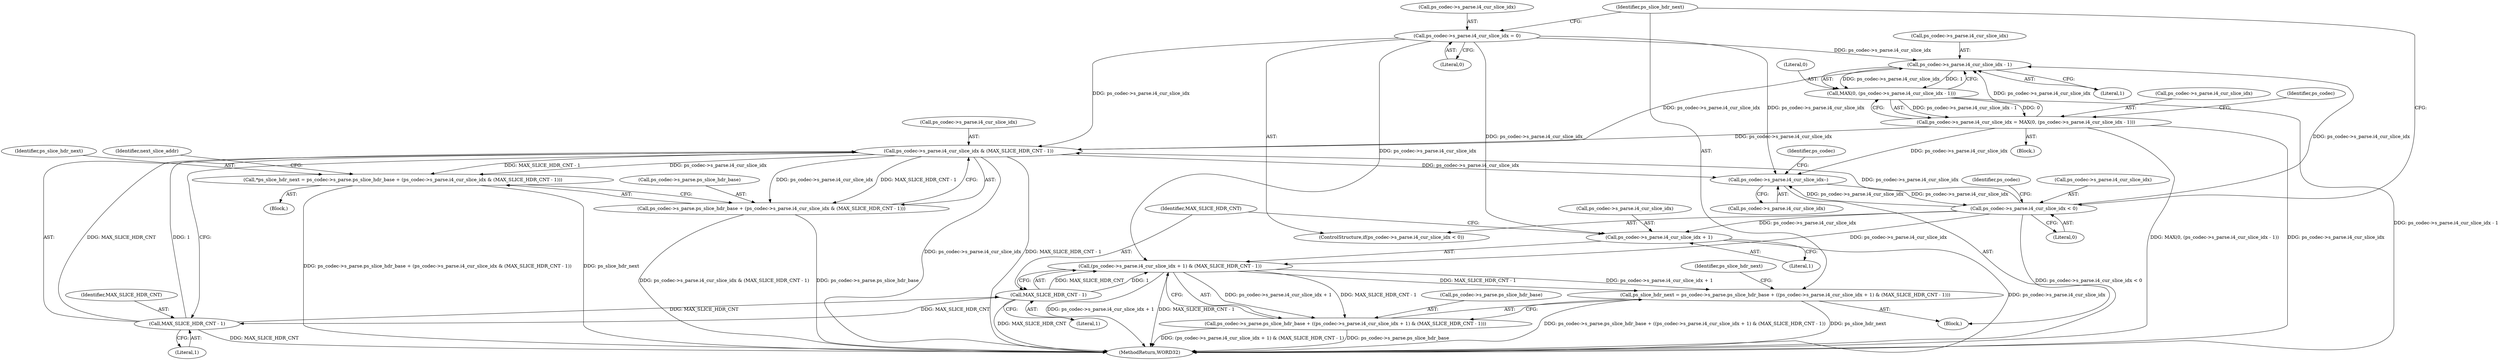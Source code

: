 digraph "0_Android_a33f6725d7e9f92330f995ce2dcf4faa33f6433f@pointer" {
"1001086" [label="(Call,ps_codec->s_parse.i4_cur_slice_idx - 1)"];
"1000806" [label="(Call,ps_codec->s_parse.i4_cur_slice_idx & (MAX_SLICE_HDR_CNT - 1))"];
"1001078" [label="(Call,ps_codec->s_parse.i4_cur_slice_idx = MAX(0, (ps_codec->s_parse.i4_cur_slice_idx - 1)))"];
"1001084" [label="(Call,MAX(0, (ps_codec->s_parse.i4_cur_slice_idx - 1)))"];
"1001086" [label="(Call,ps_codec->s_parse.i4_cur_slice_idx - 1)"];
"1001025" [label="(Call,ps_codec->s_parse.i4_cur_slice_idx = 0)"];
"1001018" [label="(Call,ps_codec->s_parse.i4_cur_slice_idx < 0)"];
"1001011" [label="(Call,ps_codec->s_parse.i4_cur_slice_idx--)"];
"1000812" [label="(Call,MAX_SLICE_HDR_CNT - 1)"];
"1001048" [label="(Call,MAX_SLICE_HDR_CNT - 1)"];
"1000798" [label="(Call,*ps_slice_hdr_next = ps_codec->s_parse.ps_slice_hdr_base + (ps_codec->s_parse.i4_cur_slice_idx & (MAX_SLICE_HDR_CNT - 1)))"];
"1000800" [label="(Call,ps_codec->s_parse.ps_slice_hdr_base + (ps_codec->s_parse.i4_cur_slice_idx & (MAX_SLICE_HDR_CNT - 1)))"];
"1001040" [label="(Call,(ps_codec->s_parse.i4_cur_slice_idx + 1) & (MAX_SLICE_HDR_CNT - 1))"];
"1001032" [label="(Call,ps_slice_hdr_next = ps_codec->s_parse.ps_slice_hdr_base + ((ps_codec->s_parse.i4_cur_slice_idx + 1) & (MAX_SLICE_HDR_CNT - 1)))"];
"1001034" [label="(Call,ps_codec->s_parse.ps_slice_hdr_base + ((ps_codec->s_parse.i4_cur_slice_idx + 1) & (MAX_SLICE_HDR_CNT - 1)))"];
"1001041" [label="(Call,ps_codec->s_parse.i4_cur_slice_idx + 1)"];
"1000813" [label="(Identifier,MAX_SLICE_HDR_CNT)"];
"1001050" [label="(Literal,1)"];
"1001009" [label="(Block,)"];
"1000817" [label="(Identifier,next_slice_addr)"];
"1001019" [label="(Call,ps_codec->s_parse.i4_cur_slice_idx)"];
"1001028" [label="(Identifier,ps_codec)"];
"1001035" [label="(Call,ps_codec->s_parse.ps_slice_hdr_base)"];
"1001011" [label="(Call,ps_codec->s_parse.i4_cur_slice_idx--)"];
"1001084" [label="(Call,MAX(0, (ps_codec->s_parse.i4_cur_slice_idx - 1)))"];
"1000798" [label="(Call,*ps_slice_hdr_next = ps_codec->s_parse.ps_slice_hdr_base + (ps_codec->s_parse.i4_cur_slice_idx & (MAX_SLICE_HDR_CNT - 1)))"];
"1001018" [label="(Call,ps_codec->s_parse.i4_cur_slice_idx < 0)"];
"1001085" [label="(Literal,0)"];
"1001077" [label="(Block,)"];
"1001031" [label="(Literal,0)"];
"1000814" [label="(Literal,1)"];
"1001048" [label="(Call,MAX_SLICE_HDR_CNT - 1)"];
"1001053" [label="(Identifier,ps_slice_hdr_next)"];
"1001086" [label="(Call,ps_codec->s_parse.i4_cur_slice_idx - 1)"];
"1001040" [label="(Call,(ps_codec->s_parse.i4_cur_slice_idx + 1) & (MAX_SLICE_HDR_CNT - 1))"];
"1001024" [label="(Literal,0)"];
"1001025" [label="(Call,ps_codec->s_parse.i4_cur_slice_idx = 0)"];
"1000806" [label="(Call,ps_codec->s_parse.i4_cur_slice_idx & (MAX_SLICE_HDR_CNT - 1))"];
"1001906" [label="(MethodReturn,WORD32)"];
"1001021" [label="(Identifier,ps_codec)"];
"1000799" [label="(Identifier,ps_slice_hdr_next)"];
"1001017" [label="(ControlStructure,if(ps_codec->s_parse.i4_cur_slice_idx < 0))"];
"1001078" [label="(Call,ps_codec->s_parse.i4_cur_slice_idx = MAX(0, (ps_codec->s_parse.i4_cur_slice_idx - 1)))"];
"1001079" [label="(Call,ps_codec->s_parse.i4_cur_slice_idx)"];
"1000796" [label="(Block,)"];
"1001092" [label="(Literal,1)"];
"1001041" [label="(Call,ps_codec->s_parse.i4_cur_slice_idx + 1)"];
"1001032" [label="(Call,ps_slice_hdr_next = ps_codec->s_parse.ps_slice_hdr_base + ((ps_codec->s_parse.i4_cur_slice_idx + 1) & (MAX_SLICE_HDR_CNT - 1)))"];
"1001033" [label="(Identifier,ps_slice_hdr_next)"];
"1001047" [label="(Literal,1)"];
"1001087" [label="(Call,ps_codec->s_parse.i4_cur_slice_idx)"];
"1001026" [label="(Call,ps_codec->s_parse.i4_cur_slice_idx)"];
"1001012" [label="(Call,ps_codec->s_parse.i4_cur_slice_idx)"];
"1000812" [label="(Call,MAX_SLICE_HDR_CNT - 1)"];
"1001049" [label="(Identifier,MAX_SLICE_HDR_CNT)"];
"1001042" [label="(Call,ps_codec->s_parse.i4_cur_slice_idx)"];
"1000800" [label="(Call,ps_codec->s_parse.ps_slice_hdr_base + (ps_codec->s_parse.i4_cur_slice_idx & (MAX_SLICE_HDR_CNT - 1)))"];
"1001034" [label="(Call,ps_codec->s_parse.ps_slice_hdr_base + ((ps_codec->s_parse.i4_cur_slice_idx + 1) & (MAX_SLICE_HDR_CNT - 1)))"];
"1001095" [label="(Identifier,ps_codec)"];
"1000801" [label="(Call,ps_codec->s_parse.ps_slice_hdr_base)"];
"1000807" [label="(Call,ps_codec->s_parse.i4_cur_slice_idx)"];
"1001086" -> "1001084"  [label="AST: "];
"1001086" -> "1001092"  [label="CFG: "];
"1001087" -> "1001086"  [label="AST: "];
"1001092" -> "1001086"  [label="AST: "];
"1001084" -> "1001086"  [label="CFG: "];
"1001086" -> "1001084"  [label="DDG: ps_codec->s_parse.i4_cur_slice_idx"];
"1001086" -> "1001084"  [label="DDG: 1"];
"1000806" -> "1001086"  [label="DDG: ps_codec->s_parse.i4_cur_slice_idx"];
"1001078" -> "1001086"  [label="DDG: ps_codec->s_parse.i4_cur_slice_idx"];
"1001025" -> "1001086"  [label="DDG: ps_codec->s_parse.i4_cur_slice_idx"];
"1001018" -> "1001086"  [label="DDG: ps_codec->s_parse.i4_cur_slice_idx"];
"1000806" -> "1000800"  [label="AST: "];
"1000806" -> "1000812"  [label="CFG: "];
"1000807" -> "1000806"  [label="AST: "];
"1000812" -> "1000806"  [label="AST: "];
"1000800" -> "1000806"  [label="CFG: "];
"1000806" -> "1001906"  [label="DDG: ps_codec->s_parse.i4_cur_slice_idx"];
"1000806" -> "1001906"  [label="DDG: MAX_SLICE_HDR_CNT - 1"];
"1000806" -> "1000798"  [label="DDG: ps_codec->s_parse.i4_cur_slice_idx"];
"1000806" -> "1000798"  [label="DDG: MAX_SLICE_HDR_CNT - 1"];
"1000806" -> "1000800"  [label="DDG: ps_codec->s_parse.i4_cur_slice_idx"];
"1000806" -> "1000800"  [label="DDG: MAX_SLICE_HDR_CNT - 1"];
"1001078" -> "1000806"  [label="DDG: ps_codec->s_parse.i4_cur_slice_idx"];
"1001025" -> "1000806"  [label="DDG: ps_codec->s_parse.i4_cur_slice_idx"];
"1001018" -> "1000806"  [label="DDG: ps_codec->s_parse.i4_cur_slice_idx"];
"1000812" -> "1000806"  [label="DDG: MAX_SLICE_HDR_CNT"];
"1000812" -> "1000806"  [label="DDG: 1"];
"1000806" -> "1001011"  [label="DDG: ps_codec->s_parse.i4_cur_slice_idx"];
"1001078" -> "1001077"  [label="AST: "];
"1001078" -> "1001084"  [label="CFG: "];
"1001079" -> "1001078"  [label="AST: "];
"1001084" -> "1001078"  [label="AST: "];
"1001095" -> "1001078"  [label="CFG: "];
"1001078" -> "1001906"  [label="DDG: MAX(0, (ps_codec->s_parse.i4_cur_slice_idx - 1))"];
"1001078" -> "1001906"  [label="DDG: ps_codec->s_parse.i4_cur_slice_idx"];
"1001078" -> "1001011"  [label="DDG: ps_codec->s_parse.i4_cur_slice_idx"];
"1001084" -> "1001078"  [label="DDG: 0"];
"1001084" -> "1001078"  [label="DDG: ps_codec->s_parse.i4_cur_slice_idx - 1"];
"1001085" -> "1001084"  [label="AST: "];
"1001084" -> "1001906"  [label="DDG: ps_codec->s_parse.i4_cur_slice_idx - 1"];
"1001025" -> "1001017"  [label="AST: "];
"1001025" -> "1001031"  [label="CFG: "];
"1001026" -> "1001025"  [label="AST: "];
"1001031" -> "1001025"  [label="AST: "];
"1001033" -> "1001025"  [label="CFG: "];
"1001025" -> "1001011"  [label="DDG: ps_codec->s_parse.i4_cur_slice_idx"];
"1001025" -> "1001040"  [label="DDG: ps_codec->s_parse.i4_cur_slice_idx"];
"1001025" -> "1001041"  [label="DDG: ps_codec->s_parse.i4_cur_slice_idx"];
"1001018" -> "1001017"  [label="AST: "];
"1001018" -> "1001024"  [label="CFG: "];
"1001019" -> "1001018"  [label="AST: "];
"1001024" -> "1001018"  [label="AST: "];
"1001028" -> "1001018"  [label="CFG: "];
"1001033" -> "1001018"  [label="CFG: "];
"1001018" -> "1001906"  [label="DDG: ps_codec->s_parse.i4_cur_slice_idx < 0"];
"1001018" -> "1001011"  [label="DDG: ps_codec->s_parse.i4_cur_slice_idx"];
"1001011" -> "1001018"  [label="DDG: ps_codec->s_parse.i4_cur_slice_idx"];
"1001018" -> "1001040"  [label="DDG: ps_codec->s_parse.i4_cur_slice_idx"];
"1001018" -> "1001041"  [label="DDG: ps_codec->s_parse.i4_cur_slice_idx"];
"1001011" -> "1001009"  [label="AST: "];
"1001011" -> "1001012"  [label="CFG: "];
"1001012" -> "1001011"  [label="AST: "];
"1001021" -> "1001011"  [label="CFG: "];
"1000812" -> "1000814"  [label="CFG: "];
"1000813" -> "1000812"  [label="AST: "];
"1000814" -> "1000812"  [label="AST: "];
"1000812" -> "1001906"  [label="DDG: MAX_SLICE_HDR_CNT"];
"1001048" -> "1000812"  [label="DDG: MAX_SLICE_HDR_CNT"];
"1000812" -> "1001048"  [label="DDG: MAX_SLICE_HDR_CNT"];
"1001048" -> "1001040"  [label="AST: "];
"1001048" -> "1001050"  [label="CFG: "];
"1001049" -> "1001048"  [label="AST: "];
"1001050" -> "1001048"  [label="AST: "];
"1001040" -> "1001048"  [label="CFG: "];
"1001048" -> "1001906"  [label="DDG: MAX_SLICE_HDR_CNT"];
"1001048" -> "1001040"  [label="DDG: MAX_SLICE_HDR_CNT"];
"1001048" -> "1001040"  [label="DDG: 1"];
"1000798" -> "1000796"  [label="AST: "];
"1000798" -> "1000800"  [label="CFG: "];
"1000799" -> "1000798"  [label="AST: "];
"1000800" -> "1000798"  [label="AST: "];
"1000817" -> "1000798"  [label="CFG: "];
"1000798" -> "1001906"  [label="DDG: ps_codec->s_parse.ps_slice_hdr_base + (ps_codec->s_parse.i4_cur_slice_idx & (MAX_SLICE_HDR_CNT - 1))"];
"1000798" -> "1001906"  [label="DDG: ps_slice_hdr_next"];
"1000801" -> "1000800"  [label="AST: "];
"1000800" -> "1001906"  [label="DDG: ps_codec->s_parse.i4_cur_slice_idx & (MAX_SLICE_HDR_CNT - 1)"];
"1000800" -> "1001906"  [label="DDG: ps_codec->s_parse.ps_slice_hdr_base"];
"1001040" -> "1001034"  [label="AST: "];
"1001041" -> "1001040"  [label="AST: "];
"1001034" -> "1001040"  [label="CFG: "];
"1001040" -> "1001906"  [label="DDG: ps_codec->s_parse.i4_cur_slice_idx + 1"];
"1001040" -> "1001906"  [label="DDG: MAX_SLICE_HDR_CNT - 1"];
"1001040" -> "1001032"  [label="DDG: ps_codec->s_parse.i4_cur_slice_idx + 1"];
"1001040" -> "1001032"  [label="DDG: MAX_SLICE_HDR_CNT - 1"];
"1001040" -> "1001034"  [label="DDG: ps_codec->s_parse.i4_cur_slice_idx + 1"];
"1001040" -> "1001034"  [label="DDG: MAX_SLICE_HDR_CNT - 1"];
"1001032" -> "1001009"  [label="AST: "];
"1001032" -> "1001034"  [label="CFG: "];
"1001033" -> "1001032"  [label="AST: "];
"1001034" -> "1001032"  [label="AST: "];
"1001053" -> "1001032"  [label="CFG: "];
"1001032" -> "1001906"  [label="DDG: ps_slice_hdr_next"];
"1001032" -> "1001906"  [label="DDG: ps_codec->s_parse.ps_slice_hdr_base + ((ps_codec->s_parse.i4_cur_slice_idx + 1) & (MAX_SLICE_HDR_CNT - 1))"];
"1001035" -> "1001034"  [label="AST: "];
"1001034" -> "1001906"  [label="DDG: (ps_codec->s_parse.i4_cur_slice_idx + 1) & (MAX_SLICE_HDR_CNT - 1)"];
"1001034" -> "1001906"  [label="DDG: ps_codec->s_parse.ps_slice_hdr_base"];
"1001041" -> "1001047"  [label="CFG: "];
"1001042" -> "1001041"  [label="AST: "];
"1001047" -> "1001041"  [label="AST: "];
"1001049" -> "1001041"  [label="CFG: "];
"1001041" -> "1001906"  [label="DDG: ps_codec->s_parse.i4_cur_slice_idx"];
}
